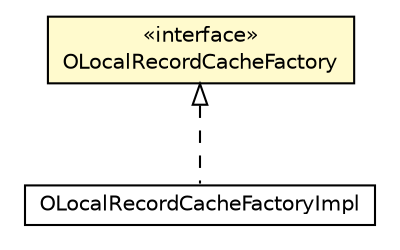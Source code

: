#!/usr/local/bin/dot
#
# Class diagram 
# Generated by UMLGraph version R5_6-24-gf6e263 (http://www.umlgraph.org/)
#

digraph G {
	edge [fontname="Helvetica",fontsize=10,labelfontname="Helvetica",labelfontsize=10];
	node [fontname="Helvetica",fontsize=10,shape=plaintext];
	nodesep=0.25;
	ranksep=0.5;
	// com.orientechnologies.orient.core.cache.OLocalRecordCacheFactory
	c4249031 [label=<<table title="com.orientechnologies.orient.core.cache.OLocalRecordCacheFactory" border="0" cellborder="1" cellspacing="0" cellpadding="2" port="p" bgcolor="lemonChiffon" href="./OLocalRecordCacheFactory.html">
		<tr><td><table border="0" cellspacing="0" cellpadding="1">
<tr><td align="center" balign="center"> &#171;interface&#187; </td></tr>
<tr><td align="center" balign="center"> OLocalRecordCacheFactory </td></tr>
		</table></td></tr>
		</table>>, URL="./OLocalRecordCacheFactory.html", fontname="Helvetica", fontcolor="black", fontsize=10.0];
	// com.orientechnologies.orient.core.cache.OLocalRecordCacheFactoryImpl
	c4249033 [label=<<table title="com.orientechnologies.orient.core.cache.OLocalRecordCacheFactoryImpl" border="0" cellborder="1" cellspacing="0" cellpadding="2" port="p" href="./OLocalRecordCacheFactoryImpl.html">
		<tr><td><table border="0" cellspacing="0" cellpadding="1">
<tr><td align="center" balign="center"> OLocalRecordCacheFactoryImpl </td></tr>
		</table></td></tr>
		</table>>, URL="./OLocalRecordCacheFactoryImpl.html", fontname="Helvetica", fontcolor="black", fontsize=10.0];
	//com.orientechnologies.orient.core.cache.OLocalRecordCacheFactoryImpl implements com.orientechnologies.orient.core.cache.OLocalRecordCacheFactory
	c4249031:p -> c4249033:p [dir=back,arrowtail=empty,style=dashed];
}

